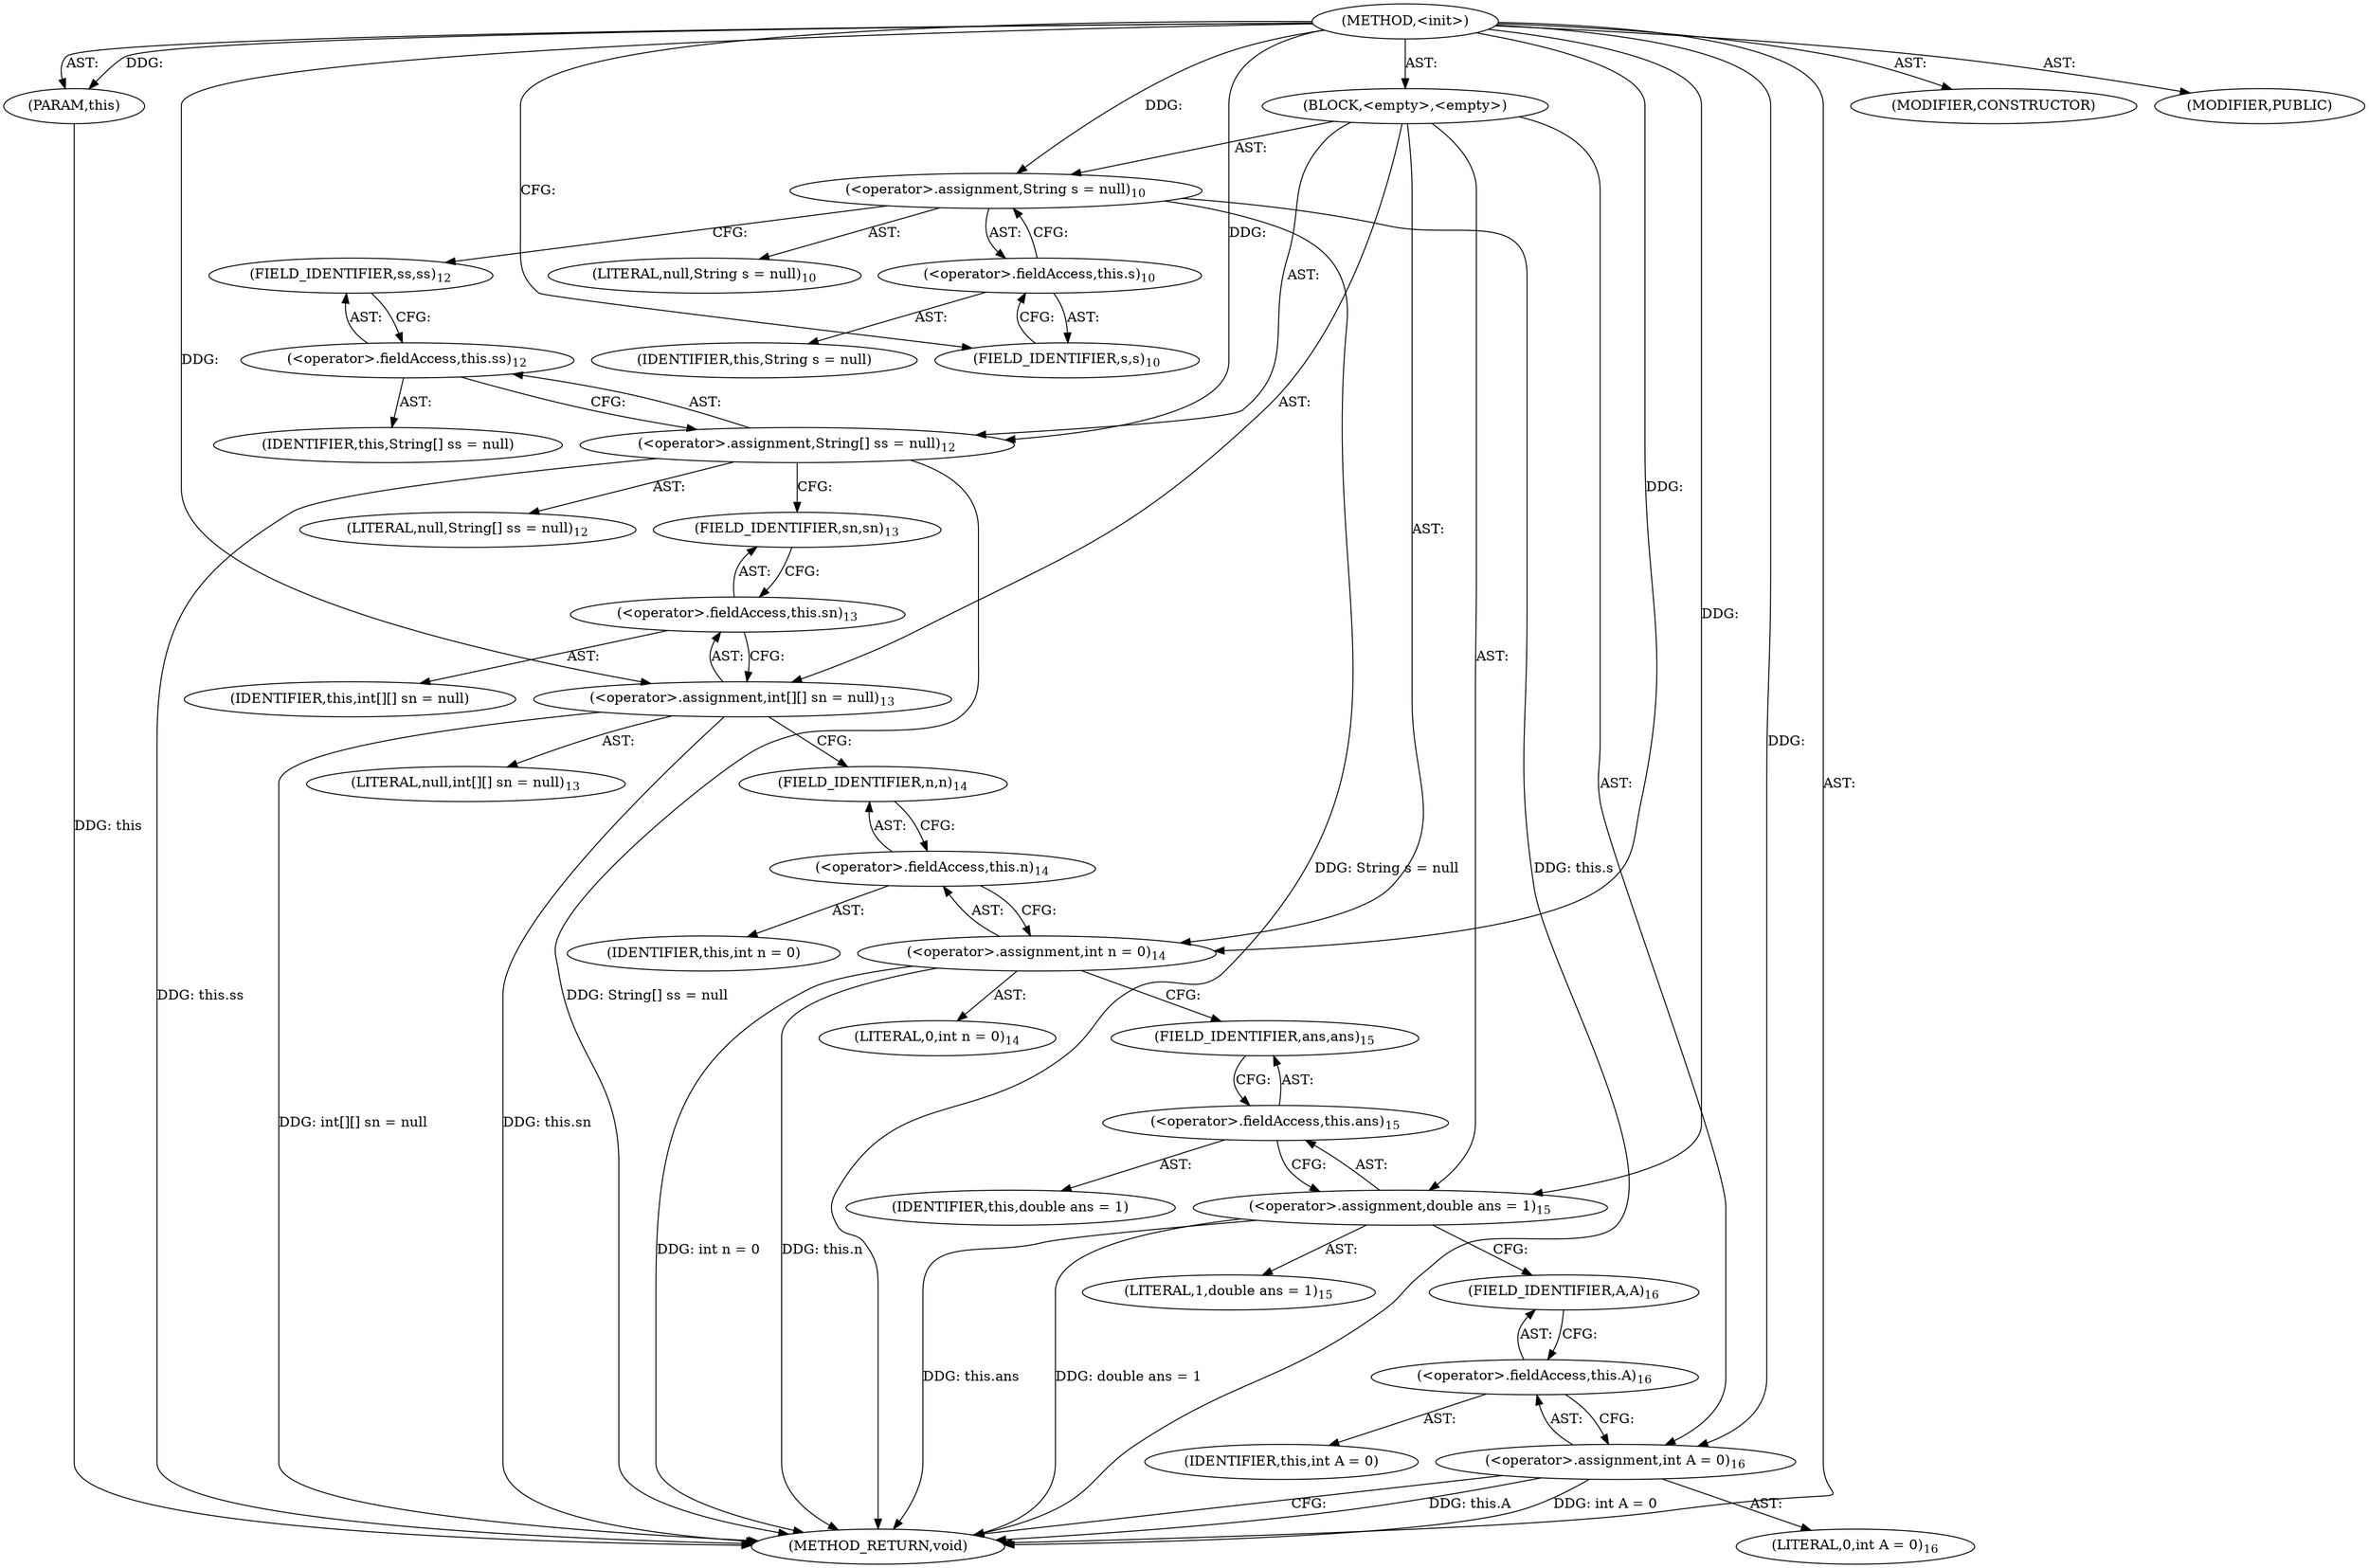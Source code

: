 digraph "&lt;init&gt;" {  
"37" [label = <(METHOD,&lt;init&gt;)> ]
"38" [label = <(PARAM,this)> ]
"39" [label = <(BLOCK,&lt;empty&gt;,&lt;empty&gt;)> ]
"40" [label = <(&lt;operator&gt;.assignment,String s = null)<SUB>10</SUB>> ]
"41" [label = <(&lt;operator&gt;.fieldAccess,this.s)<SUB>10</SUB>> ]
"42" [label = <(IDENTIFIER,this,String s = null)> ]
"43" [label = <(FIELD_IDENTIFIER,s,s)<SUB>10</SUB>> ]
"44" [label = <(LITERAL,null,String s = null)<SUB>10</SUB>> ]
"45" [label = <(&lt;operator&gt;.assignment,String[] ss = null)<SUB>12</SUB>> ]
"46" [label = <(&lt;operator&gt;.fieldAccess,this.ss)<SUB>12</SUB>> ]
"47" [label = <(IDENTIFIER,this,String[] ss = null)> ]
"48" [label = <(FIELD_IDENTIFIER,ss,ss)<SUB>12</SUB>> ]
"49" [label = <(LITERAL,null,String[] ss = null)<SUB>12</SUB>> ]
"50" [label = <(&lt;operator&gt;.assignment,int[][] sn = null)<SUB>13</SUB>> ]
"51" [label = <(&lt;operator&gt;.fieldAccess,this.sn)<SUB>13</SUB>> ]
"52" [label = <(IDENTIFIER,this,int[][] sn = null)> ]
"53" [label = <(FIELD_IDENTIFIER,sn,sn)<SUB>13</SUB>> ]
"54" [label = <(LITERAL,null,int[][] sn = null)<SUB>13</SUB>> ]
"55" [label = <(&lt;operator&gt;.assignment,int n = 0)<SUB>14</SUB>> ]
"56" [label = <(&lt;operator&gt;.fieldAccess,this.n)<SUB>14</SUB>> ]
"57" [label = <(IDENTIFIER,this,int n = 0)> ]
"58" [label = <(FIELD_IDENTIFIER,n,n)<SUB>14</SUB>> ]
"59" [label = <(LITERAL,0,int n = 0)<SUB>14</SUB>> ]
"60" [label = <(&lt;operator&gt;.assignment,double ans = 1)<SUB>15</SUB>> ]
"61" [label = <(&lt;operator&gt;.fieldAccess,this.ans)<SUB>15</SUB>> ]
"62" [label = <(IDENTIFIER,this,double ans = 1)> ]
"63" [label = <(FIELD_IDENTIFIER,ans,ans)<SUB>15</SUB>> ]
"64" [label = <(LITERAL,1,double ans = 1)<SUB>15</SUB>> ]
"65" [label = <(&lt;operator&gt;.assignment,int A = 0)<SUB>16</SUB>> ]
"66" [label = <(&lt;operator&gt;.fieldAccess,this.A)<SUB>16</SUB>> ]
"67" [label = <(IDENTIFIER,this,int A = 0)> ]
"68" [label = <(FIELD_IDENTIFIER,A,A)<SUB>16</SUB>> ]
"69" [label = <(LITERAL,0,int A = 0)<SUB>16</SUB>> ]
"70" [label = <(MODIFIER,CONSTRUCTOR)> ]
"71" [label = <(MODIFIER,PUBLIC)> ]
"72" [label = <(METHOD_RETURN,void)> ]
  "37" -> "38"  [ label = "AST: "] 
  "37" -> "39"  [ label = "AST: "] 
  "37" -> "70"  [ label = "AST: "] 
  "37" -> "71"  [ label = "AST: "] 
  "37" -> "72"  [ label = "AST: "] 
  "39" -> "40"  [ label = "AST: "] 
  "39" -> "45"  [ label = "AST: "] 
  "39" -> "50"  [ label = "AST: "] 
  "39" -> "55"  [ label = "AST: "] 
  "39" -> "60"  [ label = "AST: "] 
  "39" -> "65"  [ label = "AST: "] 
  "40" -> "41"  [ label = "AST: "] 
  "40" -> "44"  [ label = "AST: "] 
  "41" -> "42"  [ label = "AST: "] 
  "41" -> "43"  [ label = "AST: "] 
  "45" -> "46"  [ label = "AST: "] 
  "45" -> "49"  [ label = "AST: "] 
  "46" -> "47"  [ label = "AST: "] 
  "46" -> "48"  [ label = "AST: "] 
  "50" -> "51"  [ label = "AST: "] 
  "50" -> "54"  [ label = "AST: "] 
  "51" -> "52"  [ label = "AST: "] 
  "51" -> "53"  [ label = "AST: "] 
  "55" -> "56"  [ label = "AST: "] 
  "55" -> "59"  [ label = "AST: "] 
  "56" -> "57"  [ label = "AST: "] 
  "56" -> "58"  [ label = "AST: "] 
  "60" -> "61"  [ label = "AST: "] 
  "60" -> "64"  [ label = "AST: "] 
  "61" -> "62"  [ label = "AST: "] 
  "61" -> "63"  [ label = "AST: "] 
  "65" -> "66"  [ label = "AST: "] 
  "65" -> "69"  [ label = "AST: "] 
  "66" -> "67"  [ label = "AST: "] 
  "66" -> "68"  [ label = "AST: "] 
  "40" -> "48"  [ label = "CFG: "] 
  "45" -> "53"  [ label = "CFG: "] 
  "50" -> "58"  [ label = "CFG: "] 
  "55" -> "63"  [ label = "CFG: "] 
  "60" -> "68"  [ label = "CFG: "] 
  "65" -> "72"  [ label = "CFG: "] 
  "41" -> "40"  [ label = "CFG: "] 
  "46" -> "45"  [ label = "CFG: "] 
  "51" -> "50"  [ label = "CFG: "] 
  "56" -> "55"  [ label = "CFG: "] 
  "61" -> "60"  [ label = "CFG: "] 
  "66" -> "65"  [ label = "CFG: "] 
  "43" -> "41"  [ label = "CFG: "] 
  "48" -> "46"  [ label = "CFG: "] 
  "53" -> "51"  [ label = "CFG: "] 
  "58" -> "56"  [ label = "CFG: "] 
  "63" -> "61"  [ label = "CFG: "] 
  "68" -> "66"  [ label = "CFG: "] 
  "37" -> "43"  [ label = "CFG: "] 
  "38" -> "72"  [ label = "DDG: this"] 
  "40" -> "72"  [ label = "DDG: this.s"] 
  "40" -> "72"  [ label = "DDG: String s = null"] 
  "45" -> "72"  [ label = "DDG: this.ss"] 
  "45" -> "72"  [ label = "DDG: String[] ss = null"] 
  "50" -> "72"  [ label = "DDG: this.sn"] 
  "50" -> "72"  [ label = "DDG: int[][] sn = null"] 
  "55" -> "72"  [ label = "DDG: this.n"] 
  "55" -> "72"  [ label = "DDG: int n = 0"] 
  "60" -> "72"  [ label = "DDG: this.ans"] 
  "60" -> "72"  [ label = "DDG: double ans = 1"] 
  "65" -> "72"  [ label = "DDG: this.A"] 
  "65" -> "72"  [ label = "DDG: int A = 0"] 
  "37" -> "38"  [ label = "DDG: "] 
  "37" -> "40"  [ label = "DDG: "] 
  "37" -> "45"  [ label = "DDG: "] 
  "37" -> "50"  [ label = "DDG: "] 
  "37" -> "55"  [ label = "DDG: "] 
  "37" -> "60"  [ label = "DDG: "] 
  "37" -> "65"  [ label = "DDG: "] 
}
